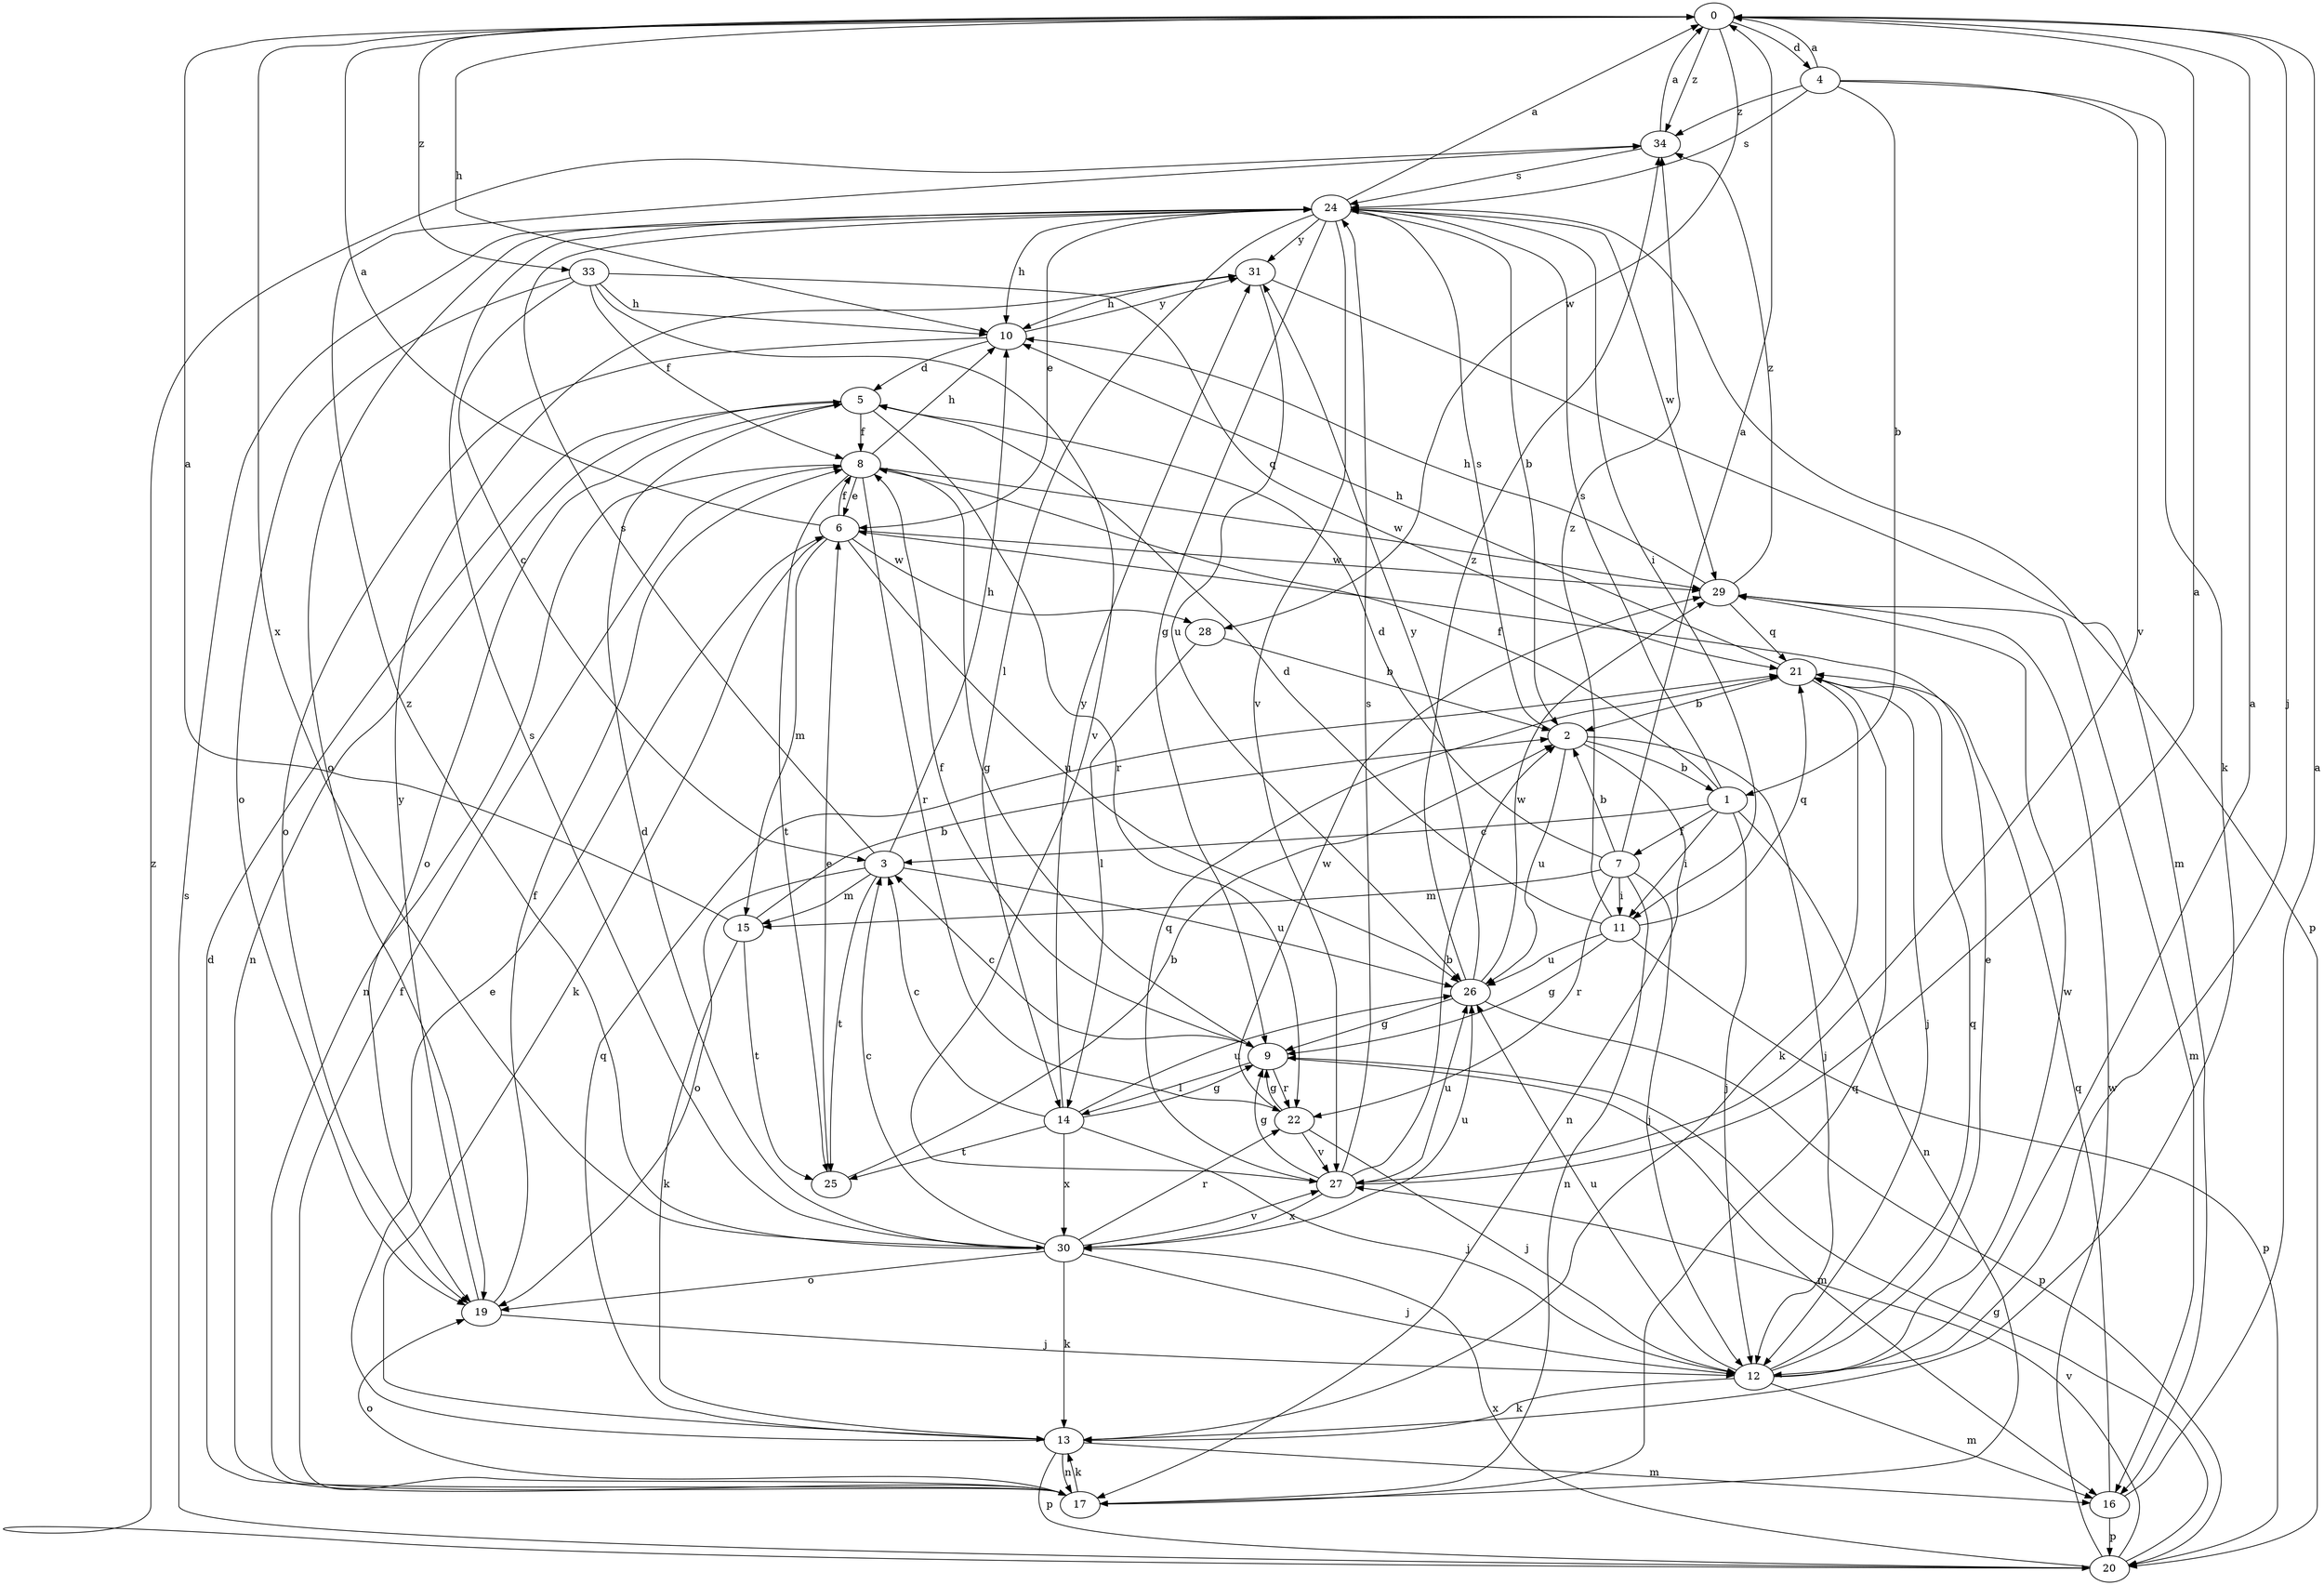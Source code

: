 strict digraph  {
0;
1;
2;
3;
4;
5;
6;
7;
8;
9;
10;
11;
12;
13;
14;
15;
16;
17;
19;
20;
21;
22;
24;
25;
26;
27;
28;
29;
30;
31;
33;
34;
0 -> 4  [label=d];
0 -> 10  [label=h];
0 -> 12  [label=j];
0 -> 28  [label=w];
0 -> 30  [label=x];
0 -> 33  [label=z];
0 -> 34  [label=z];
1 -> 3  [label=c];
1 -> 7  [label=f];
1 -> 8  [label=f];
1 -> 11  [label=i];
1 -> 12  [label=j];
1 -> 17  [label=n];
1 -> 24  [label=s];
2 -> 1  [label=b];
2 -> 12  [label=j];
2 -> 17  [label=n];
2 -> 24  [label=s];
2 -> 26  [label=u];
3 -> 10  [label=h];
3 -> 15  [label=m];
3 -> 19  [label=o];
3 -> 24  [label=s];
3 -> 25  [label=t];
3 -> 26  [label=u];
4 -> 0  [label=a];
4 -> 1  [label=b];
4 -> 13  [label=k];
4 -> 24  [label=s];
4 -> 27  [label=v];
4 -> 34  [label=z];
5 -> 8  [label=f];
5 -> 17  [label=n];
5 -> 19  [label=o];
5 -> 22  [label=r];
6 -> 0  [label=a];
6 -> 8  [label=f];
6 -> 13  [label=k];
6 -> 15  [label=m];
6 -> 26  [label=u];
6 -> 28  [label=w];
6 -> 29  [label=w];
7 -> 0  [label=a];
7 -> 2  [label=b];
7 -> 5  [label=d];
7 -> 11  [label=i];
7 -> 12  [label=j];
7 -> 15  [label=m];
7 -> 17  [label=n];
7 -> 22  [label=r];
8 -> 6  [label=e];
8 -> 9  [label=g];
8 -> 10  [label=h];
8 -> 17  [label=n];
8 -> 22  [label=r];
8 -> 25  [label=t];
8 -> 29  [label=w];
9 -> 3  [label=c];
9 -> 8  [label=f];
9 -> 14  [label=l];
9 -> 16  [label=m];
9 -> 22  [label=r];
10 -> 5  [label=d];
10 -> 19  [label=o];
10 -> 31  [label=y];
11 -> 5  [label=d];
11 -> 9  [label=g];
11 -> 20  [label=p];
11 -> 21  [label=q];
11 -> 26  [label=u];
11 -> 34  [label=z];
12 -> 0  [label=a];
12 -> 6  [label=e];
12 -> 13  [label=k];
12 -> 16  [label=m];
12 -> 21  [label=q];
12 -> 26  [label=u];
12 -> 29  [label=w];
13 -> 6  [label=e];
13 -> 16  [label=m];
13 -> 17  [label=n];
13 -> 20  [label=p];
13 -> 21  [label=q];
14 -> 3  [label=c];
14 -> 9  [label=g];
14 -> 12  [label=j];
14 -> 25  [label=t];
14 -> 26  [label=u];
14 -> 30  [label=x];
14 -> 31  [label=y];
15 -> 0  [label=a];
15 -> 2  [label=b];
15 -> 13  [label=k];
15 -> 25  [label=t];
16 -> 0  [label=a];
16 -> 20  [label=p];
16 -> 21  [label=q];
17 -> 5  [label=d];
17 -> 8  [label=f];
17 -> 13  [label=k];
17 -> 19  [label=o];
17 -> 21  [label=q];
19 -> 8  [label=f];
19 -> 12  [label=j];
19 -> 31  [label=y];
20 -> 9  [label=g];
20 -> 24  [label=s];
20 -> 27  [label=v];
20 -> 29  [label=w];
20 -> 30  [label=x];
20 -> 34  [label=z];
21 -> 2  [label=b];
21 -> 10  [label=h];
21 -> 12  [label=j];
21 -> 13  [label=k];
22 -> 9  [label=g];
22 -> 12  [label=j];
22 -> 27  [label=v];
22 -> 29  [label=w];
24 -> 0  [label=a];
24 -> 2  [label=b];
24 -> 6  [label=e];
24 -> 9  [label=g];
24 -> 10  [label=h];
24 -> 11  [label=i];
24 -> 14  [label=l];
24 -> 16  [label=m];
24 -> 19  [label=o];
24 -> 27  [label=v];
24 -> 29  [label=w];
24 -> 31  [label=y];
25 -> 2  [label=b];
25 -> 6  [label=e];
26 -> 9  [label=g];
26 -> 20  [label=p];
26 -> 29  [label=w];
26 -> 31  [label=y];
26 -> 34  [label=z];
27 -> 0  [label=a];
27 -> 2  [label=b];
27 -> 9  [label=g];
27 -> 21  [label=q];
27 -> 24  [label=s];
27 -> 26  [label=u];
27 -> 30  [label=x];
28 -> 2  [label=b];
28 -> 14  [label=l];
29 -> 10  [label=h];
29 -> 16  [label=m];
29 -> 21  [label=q];
29 -> 34  [label=z];
30 -> 3  [label=c];
30 -> 5  [label=d];
30 -> 12  [label=j];
30 -> 13  [label=k];
30 -> 19  [label=o];
30 -> 22  [label=r];
30 -> 24  [label=s];
30 -> 26  [label=u];
30 -> 27  [label=v];
30 -> 34  [label=z];
31 -> 10  [label=h];
31 -> 20  [label=p];
31 -> 26  [label=u];
33 -> 3  [label=c];
33 -> 8  [label=f];
33 -> 10  [label=h];
33 -> 19  [label=o];
33 -> 21  [label=q];
33 -> 27  [label=v];
34 -> 0  [label=a];
34 -> 24  [label=s];
}
